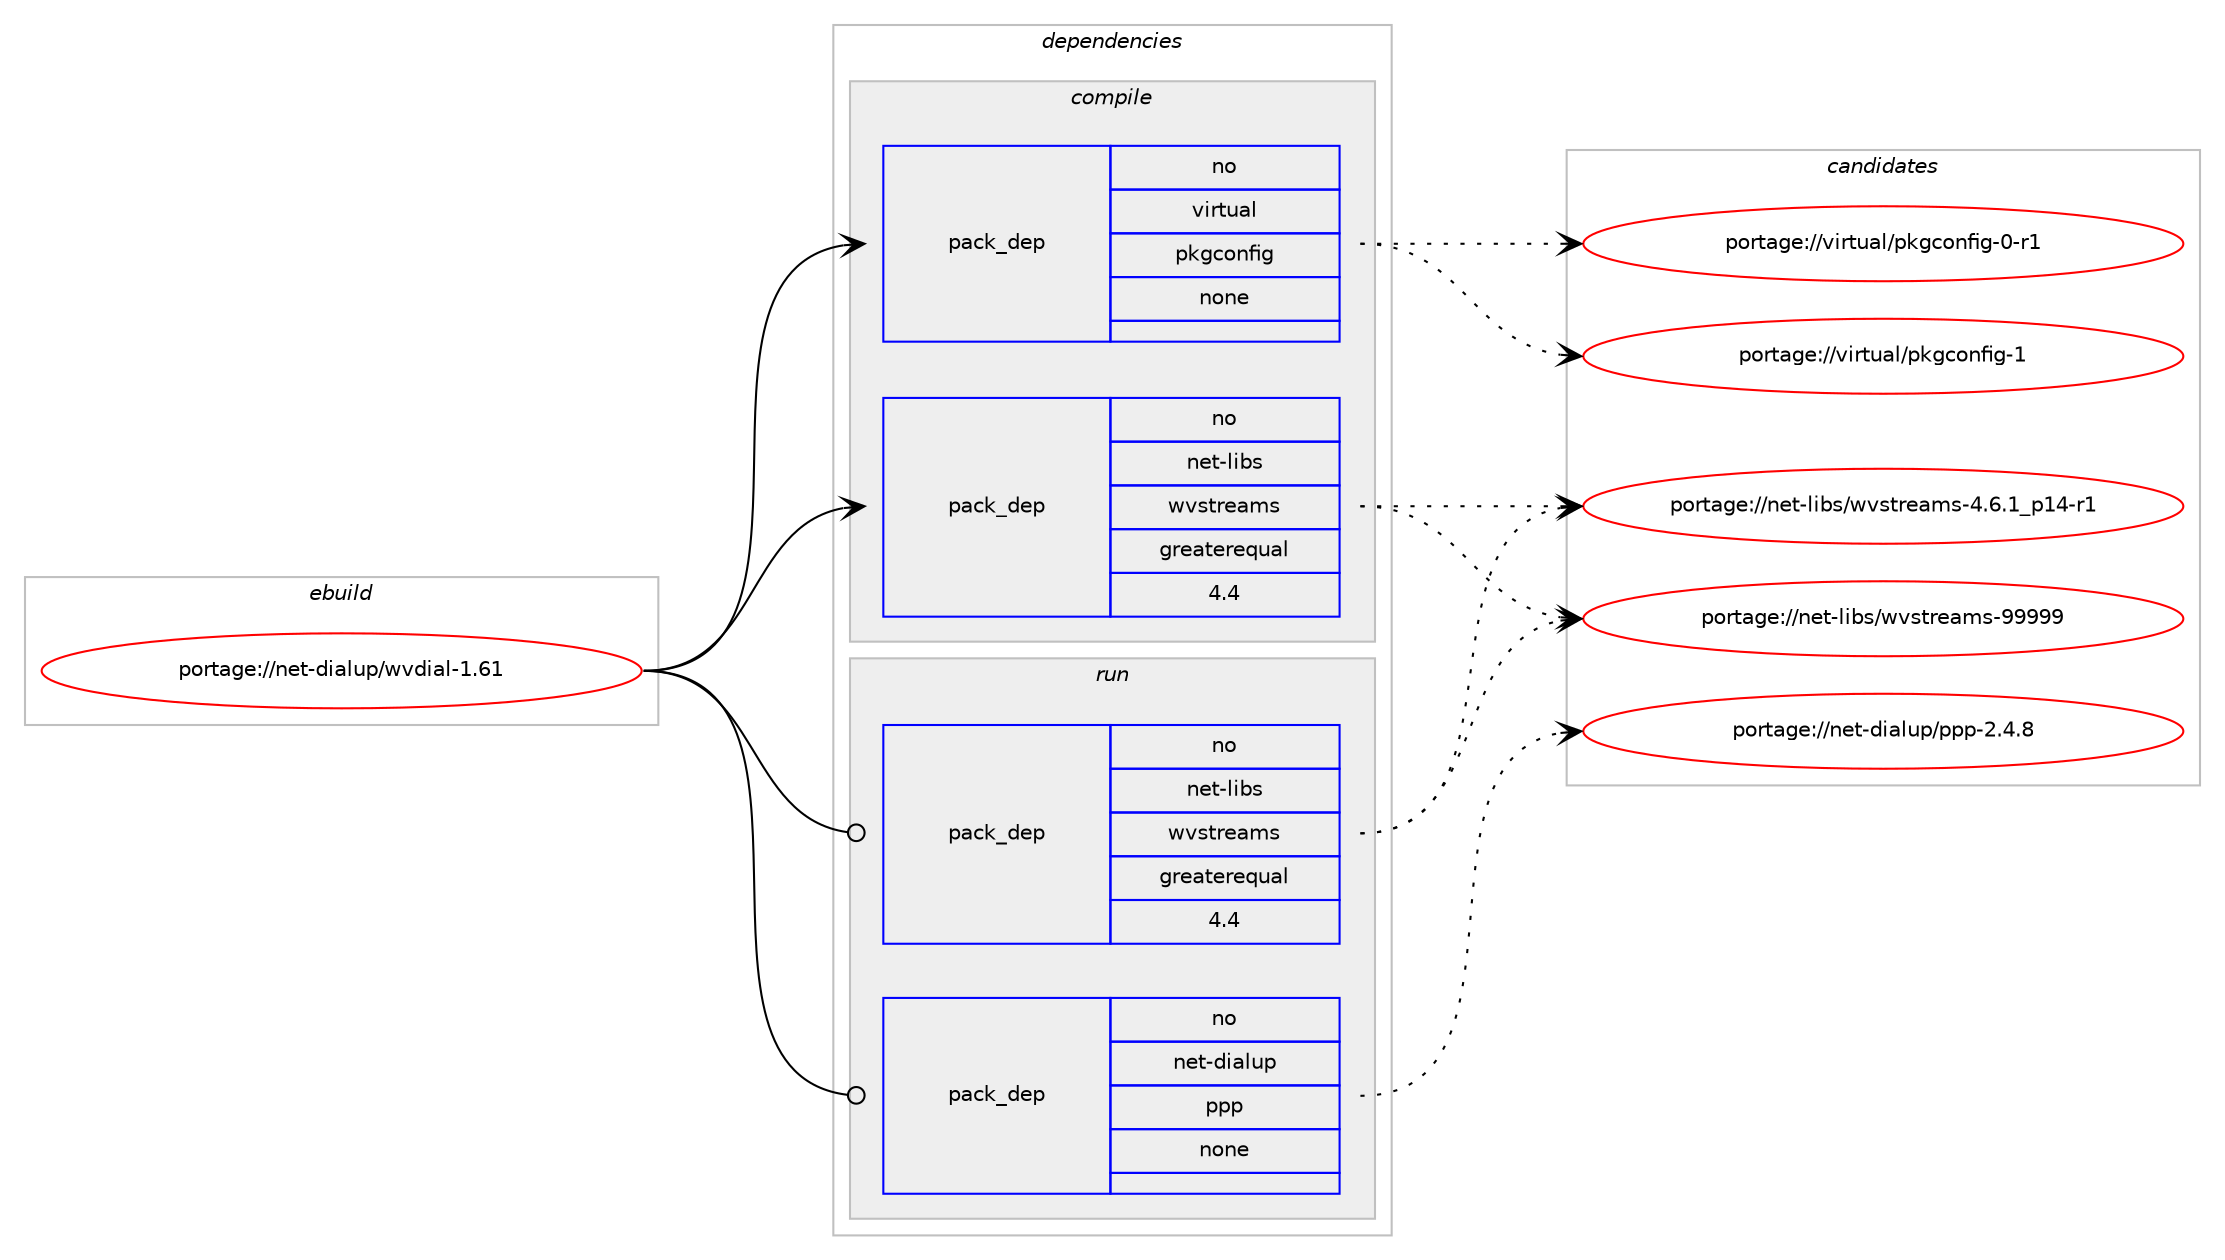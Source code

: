 digraph prolog {

# *************
# Graph options
# *************

newrank=true;
concentrate=true;
compound=true;
graph [rankdir=LR,fontname=Helvetica,fontsize=10,ranksep=1.5];#, ranksep=2.5, nodesep=0.2];
edge  [arrowhead=vee];
node  [fontname=Helvetica,fontsize=10];

# **********
# The ebuild
# **********

subgraph cluster_leftcol {
color=gray;
rank=same;
label=<<i>ebuild</i>>;
id [label="portage://net-dialup/wvdial-1.61", color=red, width=4, href="../net-dialup/wvdial-1.61.svg"];
}

# ****************
# The dependencies
# ****************

subgraph cluster_midcol {
color=gray;
label=<<i>dependencies</i>>;
subgraph cluster_compile {
fillcolor="#eeeeee";
style=filled;
label=<<i>compile</i>>;
subgraph pack6577 {
dependency7613 [label=<<TABLE BORDER="0" CELLBORDER="1" CELLSPACING="0" CELLPADDING="4" WIDTH="220"><TR><TD ROWSPAN="6" CELLPADDING="30">pack_dep</TD></TR><TR><TD WIDTH="110">no</TD></TR><TR><TD>net-libs</TD></TR><TR><TD>wvstreams</TD></TR><TR><TD>greaterequal</TD></TR><TR><TD>4.4</TD></TR></TABLE>>, shape=none, color=blue];
}
id:e -> dependency7613:w [weight=20,style="solid",arrowhead="vee"];
subgraph pack6578 {
dependency7614 [label=<<TABLE BORDER="0" CELLBORDER="1" CELLSPACING="0" CELLPADDING="4" WIDTH="220"><TR><TD ROWSPAN="6" CELLPADDING="30">pack_dep</TD></TR><TR><TD WIDTH="110">no</TD></TR><TR><TD>virtual</TD></TR><TR><TD>pkgconfig</TD></TR><TR><TD>none</TD></TR><TR><TD></TD></TR></TABLE>>, shape=none, color=blue];
}
id:e -> dependency7614:w [weight=20,style="solid",arrowhead="vee"];
}
subgraph cluster_compileandrun {
fillcolor="#eeeeee";
style=filled;
label=<<i>compile and run</i>>;
}
subgraph cluster_run {
fillcolor="#eeeeee";
style=filled;
label=<<i>run</i>>;
subgraph pack6579 {
dependency7615 [label=<<TABLE BORDER="0" CELLBORDER="1" CELLSPACING="0" CELLPADDING="4" WIDTH="220"><TR><TD ROWSPAN="6" CELLPADDING="30">pack_dep</TD></TR><TR><TD WIDTH="110">no</TD></TR><TR><TD>net-dialup</TD></TR><TR><TD>ppp</TD></TR><TR><TD>none</TD></TR><TR><TD></TD></TR></TABLE>>, shape=none, color=blue];
}
id:e -> dependency7615:w [weight=20,style="solid",arrowhead="odot"];
subgraph pack6580 {
dependency7616 [label=<<TABLE BORDER="0" CELLBORDER="1" CELLSPACING="0" CELLPADDING="4" WIDTH="220"><TR><TD ROWSPAN="6" CELLPADDING="30">pack_dep</TD></TR><TR><TD WIDTH="110">no</TD></TR><TR><TD>net-libs</TD></TR><TR><TD>wvstreams</TD></TR><TR><TD>greaterequal</TD></TR><TR><TD>4.4</TD></TR></TABLE>>, shape=none, color=blue];
}
id:e -> dependency7616:w [weight=20,style="solid",arrowhead="odot"];
}
}

# **************
# The candidates
# **************

subgraph cluster_choices {
rank=same;
color=gray;
label=<<i>candidates</i>>;

subgraph choice6577 {
color=black;
nodesep=1;
choice11010111645108105981154711911811511611410197109115455757575757 [label="portage://net-libs/wvstreams-99999", color=red, width=4,href="../net-libs/wvstreams-99999.svg"];
choice110101116451081059811547119118115116114101971091154552465446499511249524511449 [label="portage://net-libs/wvstreams-4.6.1_p14-r1", color=red, width=4,href="../net-libs/wvstreams-4.6.1_p14-r1.svg"];
dependency7613:e -> choice11010111645108105981154711911811511611410197109115455757575757:w [style=dotted,weight="100"];
dependency7613:e -> choice110101116451081059811547119118115116114101971091154552465446499511249524511449:w [style=dotted,weight="100"];
}
subgraph choice6578 {
color=black;
nodesep=1;
choice1181051141161179710847112107103991111101021051034549 [label="portage://virtual/pkgconfig-1", color=red, width=4,href="../virtual/pkgconfig-1.svg"];
choice11810511411611797108471121071039911111010210510345484511449 [label="portage://virtual/pkgconfig-0-r1", color=red, width=4,href="../virtual/pkgconfig-0-r1.svg"];
dependency7614:e -> choice1181051141161179710847112107103991111101021051034549:w [style=dotted,weight="100"];
dependency7614:e -> choice11810511411611797108471121071039911111010210510345484511449:w [style=dotted,weight="100"];
}
subgraph choice6579 {
color=black;
nodesep=1;
choice110101116451001059710811711247112112112455046524656 [label="portage://net-dialup/ppp-2.4.8", color=red, width=4,href="../net-dialup/ppp-2.4.8.svg"];
dependency7615:e -> choice110101116451001059710811711247112112112455046524656:w [style=dotted,weight="100"];
}
subgraph choice6580 {
color=black;
nodesep=1;
choice11010111645108105981154711911811511611410197109115455757575757 [label="portage://net-libs/wvstreams-99999", color=red, width=4,href="../net-libs/wvstreams-99999.svg"];
choice110101116451081059811547119118115116114101971091154552465446499511249524511449 [label="portage://net-libs/wvstreams-4.6.1_p14-r1", color=red, width=4,href="../net-libs/wvstreams-4.6.1_p14-r1.svg"];
dependency7616:e -> choice11010111645108105981154711911811511611410197109115455757575757:w [style=dotted,weight="100"];
dependency7616:e -> choice110101116451081059811547119118115116114101971091154552465446499511249524511449:w [style=dotted,weight="100"];
}
}

}
